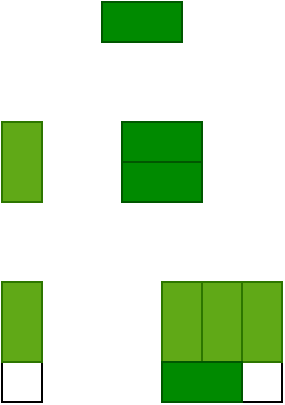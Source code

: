 <mxfile version="15.8.7" type="device"><diagram id="hXJdg_71JGicrx8nWKVA" name="페이지-1"><mxGraphModel dx="367" dy="286" grid="1" gridSize="10" guides="1" tooltips="1" connect="1" arrows="1" fold="1" page="1" pageScale="1" pageWidth="10000" pageHeight="10000" math="0" shadow="0"><root><mxCell id="0"/><mxCell id="1" parent="0"/><mxCell id="3-sexGRrhJD93O45bzK9-1" value="" style="rounded=0;whiteSpace=wrap;html=1;fillColor=#008a00;fontColor=#ffffff;strokeColor=#005700;" vertex="1" parent="1"><mxGeometry x="370" y="340" width="40" height="20" as="geometry"/></mxCell><mxCell id="3-sexGRrhJD93O45bzK9-2" value="" style="rounded=0;whiteSpace=wrap;html=1;" vertex="1" parent="1"><mxGeometry x="320" y="480" width="20" height="60" as="geometry"/></mxCell><mxCell id="3-sexGRrhJD93O45bzK9-3" value="" style="rounded=0;whiteSpace=wrap;html=1;" vertex="1" parent="1"><mxGeometry x="320" y="400" width="20" height="40" as="geometry"/></mxCell><mxCell id="3-sexGRrhJD93O45bzK9-4" value="" style="rounded=0;whiteSpace=wrap;html=1;fillColor=#60a917;fontColor=#ffffff;strokeColor=#2D7600;" vertex="1" parent="1"><mxGeometry x="320" y="400" width="20" height="40" as="geometry"/></mxCell><mxCell id="3-sexGRrhJD93O45bzK9-5" value="" style="rounded=0;whiteSpace=wrap;html=1;fillColor=#60a917;fontColor=#ffffff;strokeColor=#2D7600;" vertex="1" parent="1"><mxGeometry x="320" y="480" width="20" height="40" as="geometry"/></mxCell><mxCell id="3-sexGRrhJD93O45bzK9-6" value="" style="rounded=0;whiteSpace=wrap;html=1;" vertex="1" parent="1"><mxGeometry x="380" y="400" width="40" height="40" as="geometry"/></mxCell><mxCell id="3-sexGRrhJD93O45bzK9-7" value="" style="rounded=0;whiteSpace=wrap;html=1;fillColor=#008a00;fontColor=#ffffff;strokeColor=#005700;" vertex="1" parent="1"><mxGeometry x="380" y="400" width="40" height="20" as="geometry"/></mxCell><mxCell id="3-sexGRrhJD93O45bzK9-8" value="" style="rounded=0;whiteSpace=wrap;html=1;fillColor=#008a00;fontColor=#ffffff;strokeColor=#005700;" vertex="1" parent="1"><mxGeometry x="380" y="420" width="40" height="20" as="geometry"/></mxCell><mxCell id="3-sexGRrhJD93O45bzK9-9" value="" style="rounded=0;whiteSpace=wrap;html=1;" vertex="1" parent="1"><mxGeometry x="400" y="480" width="60" height="60" as="geometry"/></mxCell><mxCell id="3-sexGRrhJD93O45bzK9-10" value="" style="rounded=0;whiteSpace=wrap;html=1;fillColor=#60a917;fontColor=#ffffff;strokeColor=#2D7600;" vertex="1" parent="1"><mxGeometry x="400" y="480" width="20" height="40" as="geometry"/></mxCell><mxCell id="3-sexGRrhJD93O45bzK9-11" value="" style="rounded=0;whiteSpace=wrap;html=1;fillColor=#60a917;fontColor=#ffffff;strokeColor=#2D7600;" vertex="1" parent="1"><mxGeometry x="420" y="480" width="20" height="40" as="geometry"/></mxCell><mxCell id="3-sexGRrhJD93O45bzK9-12" value="" style="rounded=0;whiteSpace=wrap;html=1;fillColor=#60a917;fontColor=#ffffff;strokeColor=#2D7600;" vertex="1" parent="1"><mxGeometry x="440" y="480" width="20" height="40" as="geometry"/></mxCell><mxCell id="3-sexGRrhJD93O45bzK9-13" value="" style="rounded=0;whiteSpace=wrap;html=1;fillColor=#008a00;fontColor=#ffffff;strokeColor=#005700;" vertex="1" parent="1"><mxGeometry x="400" y="520" width="40" height="20" as="geometry"/></mxCell></root></mxGraphModel></diagram></mxfile>